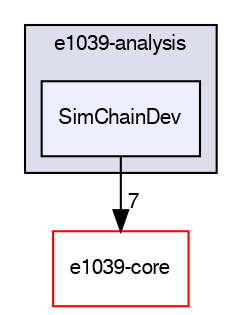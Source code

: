 digraph "/dev/shm/kenichi/update-e1039-doc/e1039-analysis/SimChainDev" {
  bgcolor=transparent;
  compound=true
  node [ fontsize="10", fontname="FreeSans"];
  edge [ labelfontsize="10", labelfontname="FreeSans"];
  subgraph clusterdir_99844dfacebbb87e315d9ca28a232aeb {
    graph [ bgcolor="#ddddee", pencolor="black", label="e1039-analysis" fontname="FreeSans", fontsize="10", URL="dir_99844dfacebbb87e315d9ca28a232aeb.html"]
  dir_89536d893d6f04a75c6a1de9e65ffdde [shape=box, label="SimChainDev", style="filled", fillcolor="#eeeeff", pencolor="black", URL="dir_89536d893d6f04a75c6a1de9e65ffdde.html"];
  }
  dir_0a085354c5474f38d4b9d20ae746ec67 [shape=box label="e1039-core" color="red" URL="dir_0a085354c5474f38d4b9d20ae746ec67.html"];
  dir_89536d893d6f04a75c6a1de9e65ffdde->dir_0a085354c5474f38d4b9d20ae746ec67 [headlabel="7", labeldistance=1.5 headhref="dir_000012_000019.html"];
}
